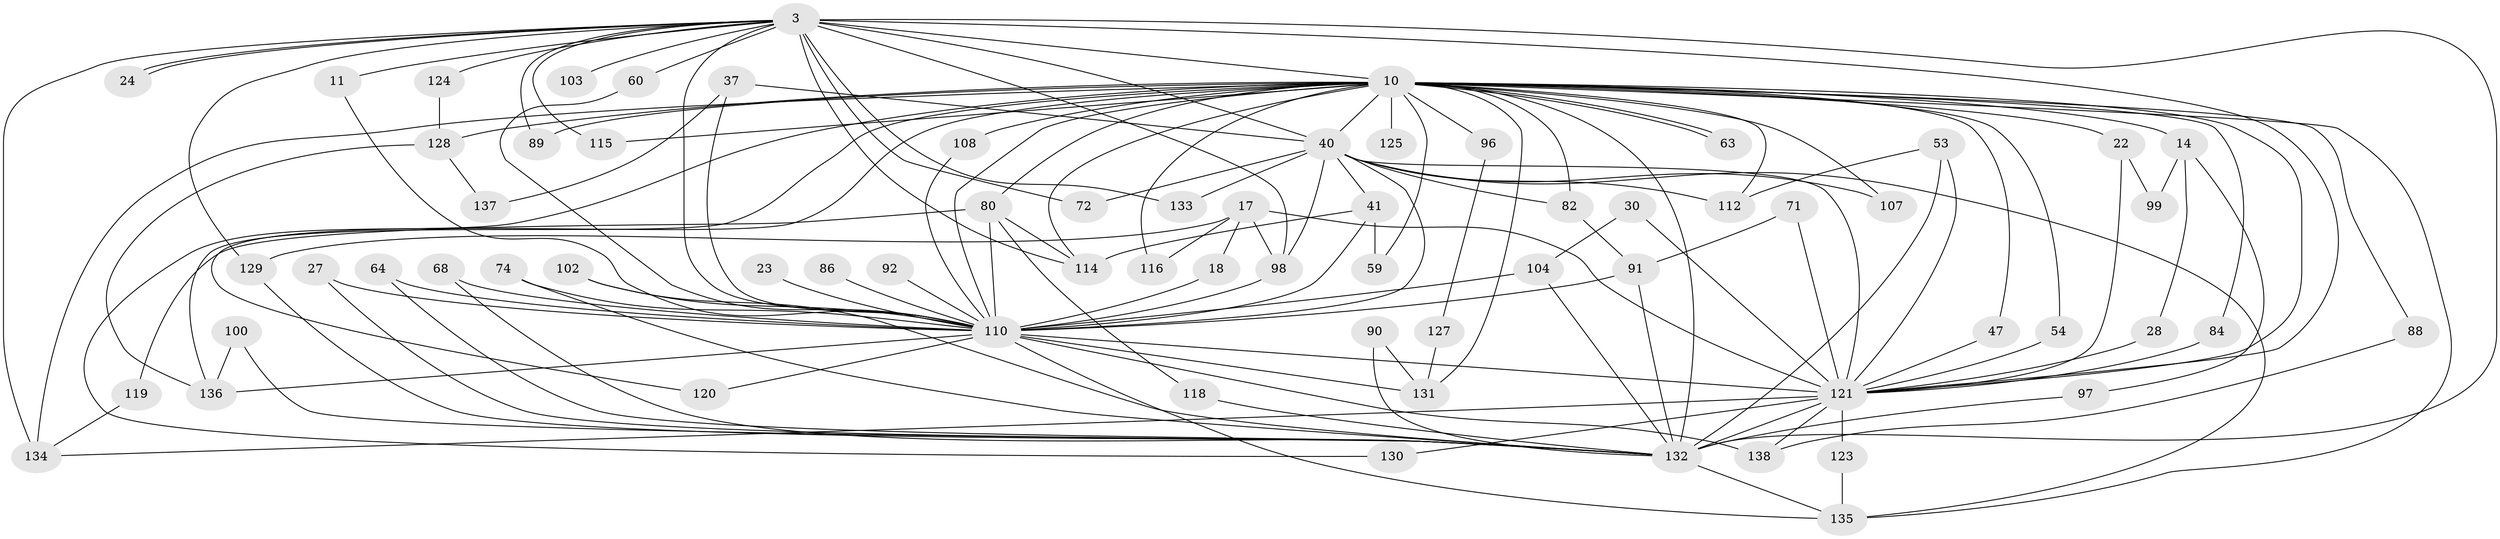 // original degree distribution, {22: 0.014492753623188406, 19: 0.007246376811594203, 20: 0.007246376811594203, 38: 0.007246376811594203, 23: 0.007246376811594203, 27: 0.007246376811594203, 17: 0.014492753623188406, 31: 0.007246376811594203, 2: 0.5144927536231884, 4: 0.14492753623188406, 14: 0.007246376811594203, 5: 0.043478260869565216, 3: 0.1956521739130435, 7: 0.007246376811594203, 6: 0.014492753623188406}
// Generated by graph-tools (version 1.1) at 2025/45/03/09/25 04:45:38]
// undirected, 69 vertices, 141 edges
graph export_dot {
graph [start="1"]
  node [color=gray90,style=filled];
  3 [super="+1"];
  10 [super="+4"];
  11;
  14;
  17;
  18;
  22 [super="+19"];
  23;
  24;
  27;
  28;
  30;
  37;
  40 [super="+20+15+8"];
  41 [super="+21"];
  47 [super="+26"];
  53 [super="+25"];
  54;
  59;
  60;
  63;
  64;
  68;
  71;
  72;
  74;
  80 [super="+67"];
  82 [super="+16"];
  84;
  86;
  88;
  89;
  90;
  91 [super="+50"];
  92;
  96 [super="+95"];
  97;
  98 [super="+66"];
  99;
  100;
  102;
  103;
  104 [super="+73"];
  107;
  108 [super="+85"];
  110 [super="+44+12+7+62"];
  112 [super="+31"];
  114 [super="+106+113+78"];
  115;
  116;
  118;
  119;
  120;
  121 [super="+87+94"];
  123;
  124;
  125;
  127;
  128 [super="+81+83"];
  129 [super="+76"];
  130;
  131 [super="+49"];
  132 [super="+105+126+101"];
  133 [super="+43"];
  134 [super="+77+109"];
  135 [super="+117+122"];
  136 [super="+55"];
  137;
  138 [super="+39"];
  3 -- 10 [weight=4];
  3 -- 11;
  3 -- 24;
  3 -- 24;
  3 -- 103 [weight=2];
  3 -- 124;
  3 -- 72;
  3 -- 89;
  3 -- 115;
  3 -- 60;
  3 -- 133;
  3 -- 40 [weight=5];
  3 -- 110 [weight=6];
  3 -- 129;
  3 -- 134 [weight=3];
  3 -- 132 [weight=2];
  3 -- 114;
  3 -- 121 [weight=6];
  3 -- 98;
  10 -- 14 [weight=2];
  10 -- 54;
  10 -- 63;
  10 -- 63;
  10 -- 84;
  10 -- 115;
  10 -- 125 [weight=2];
  10 -- 128 [weight=4];
  10 -- 130;
  10 -- 112;
  10 -- 134 [weight=2];
  10 -- 82 [weight=2];
  10 -- 22 [weight=2];
  10 -- 88;
  10 -- 89;
  10 -- 120;
  10 -- 96 [weight=2];
  10 -- 107;
  10 -- 108 [weight=2];
  10 -- 116;
  10 -- 59;
  10 -- 131 [weight=2];
  10 -- 40 [weight=4];
  10 -- 110 [weight=5];
  10 -- 132 [weight=5];
  10 -- 114 [weight=3];
  10 -- 121 [weight=6];
  10 -- 47;
  10 -- 136;
  10 -- 135;
  10 -- 80;
  11 -- 110;
  14 -- 28;
  14 -- 97;
  14 -- 99;
  17 -- 18;
  17 -- 116;
  17 -- 129;
  17 -- 121 [weight=3];
  17 -- 98;
  18 -- 110;
  22 -- 99;
  22 -- 121;
  23 -- 110 [weight=2];
  27 -- 110;
  27 -- 132;
  28 -- 121;
  30 -- 104;
  30 -- 121 [weight=2];
  37 -- 137;
  37 -- 40 [weight=2];
  37 -- 110;
  40 -- 133 [weight=3];
  40 -- 72;
  40 -- 82;
  40 -- 41;
  40 -- 107;
  40 -- 112 [weight=2];
  40 -- 110 [weight=6];
  40 -- 121 [weight=5];
  40 -- 135 [weight=4];
  40 -- 98;
  41 -- 59;
  41 -- 110 [weight=2];
  41 -- 114;
  47 -- 121;
  53 -- 112;
  53 -- 121;
  53 -- 132;
  54 -- 121;
  60 -- 110;
  64 -- 110;
  64 -- 132;
  68 -- 110;
  68 -- 132;
  71 -- 121;
  71 -- 91;
  74 -- 110;
  74 -- 132;
  80 -- 110 [weight=2];
  80 -- 114;
  80 -- 118;
  80 -- 119;
  82 -- 91;
  84 -- 121;
  86 -- 110;
  88 -- 138;
  90 -- 131;
  90 -- 132;
  91 -- 110;
  91 -- 132;
  92 -- 110 [weight=2];
  96 -- 127;
  97 -- 132;
  98 -- 110;
  100 -- 136;
  100 -- 132;
  102 -- 110;
  102 -- 132;
  104 -- 110;
  104 -- 132;
  108 -- 110;
  110 -- 138 [weight=2];
  110 -- 131 [weight=3];
  110 -- 120;
  110 -- 121 [weight=8];
  110 -- 135 [weight=3];
  110 -- 136;
  118 -- 132;
  119 -- 134;
  121 -- 130;
  121 -- 132;
  121 -- 134;
  121 -- 138;
  121 -- 123;
  123 -- 135;
  124 -- 128;
  127 -- 131;
  128 -- 137;
  128 -- 136;
  129 -- 132;
  132 -- 135 [weight=2];
}

